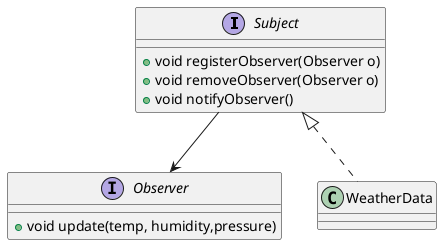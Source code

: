 @startuml Observer Pattern

Interface Subject{
    + void registerObserver(Observer o)
    + void removeObserver(Observer o)
    + void notifyObserver()
}

Interface Observer{
    + void update(temp, humidity,pressure)
}

class WeatherData implements  Subject{

}
Subject --> Observer
@enduml